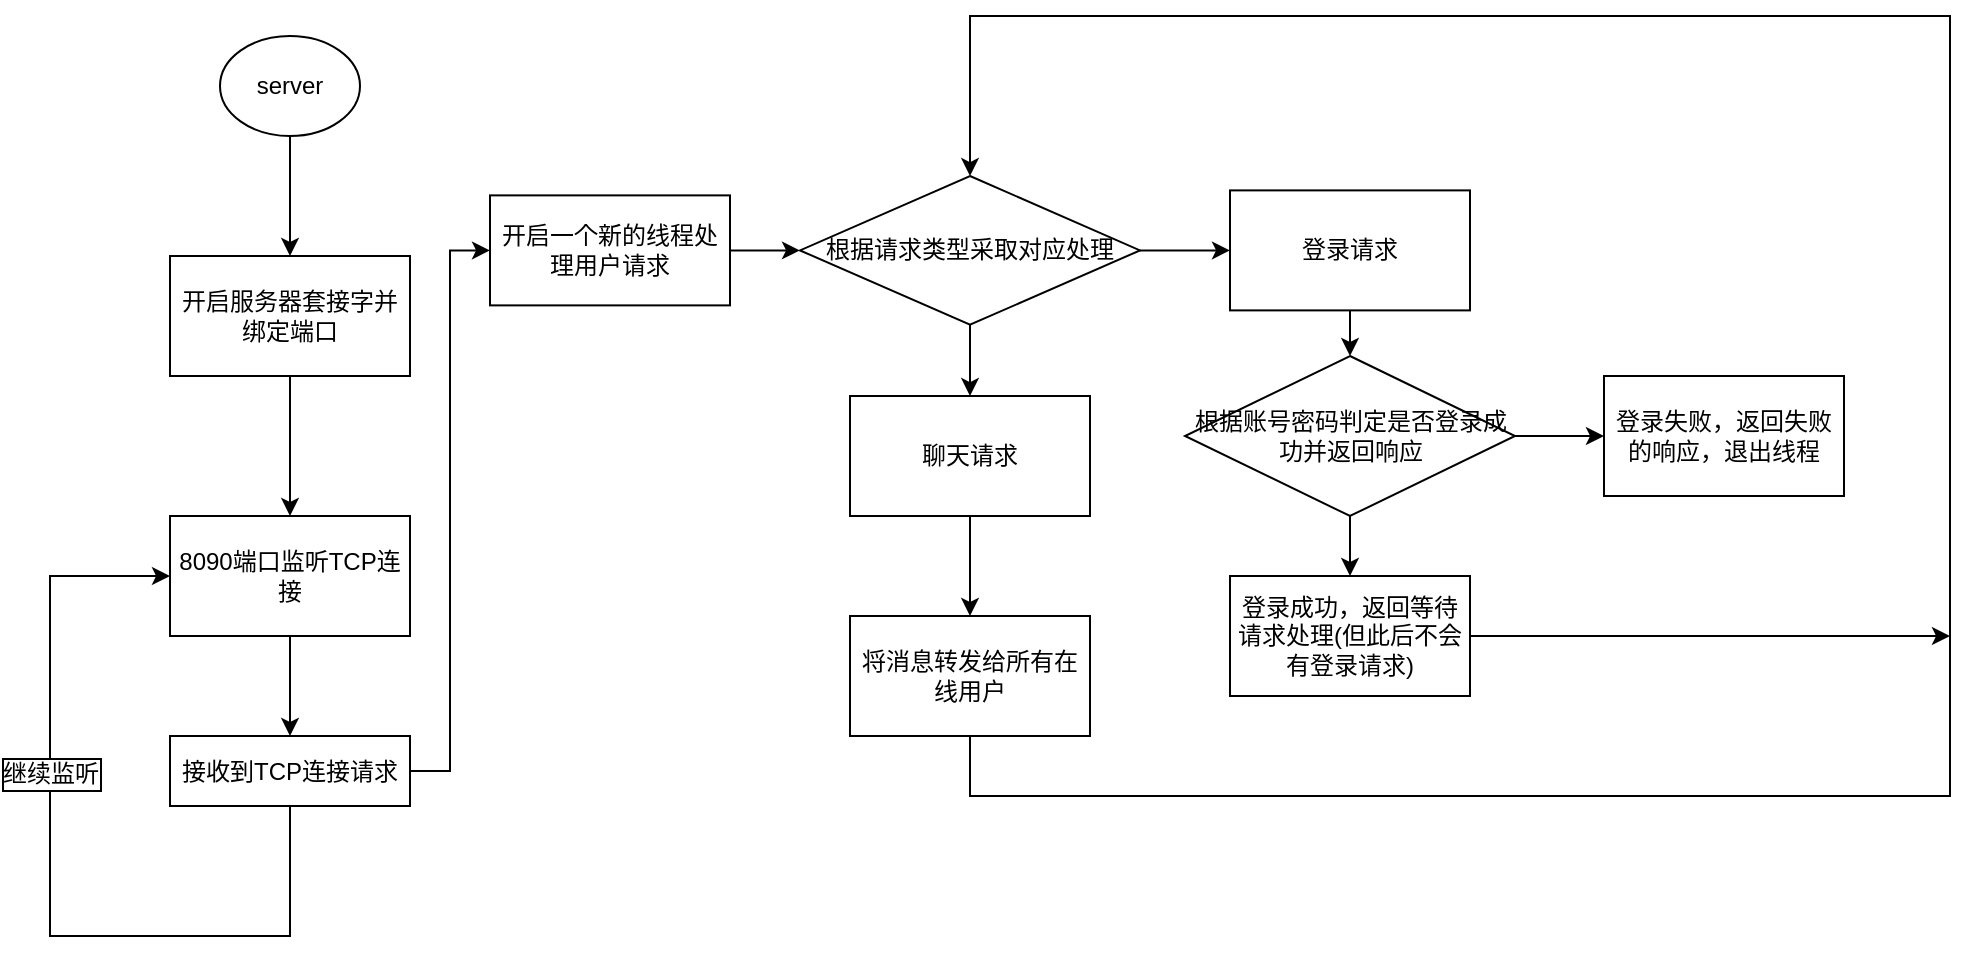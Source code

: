 <mxfile version="20.4.0" type="device"><diagram id="EQXxEr2PxguK7oBWII01" name="第 1 页"><mxGraphModel dx="1100" dy="549" grid="1" gridSize="10" guides="1" tooltips="1" connect="1" arrows="1" fold="1" page="1" pageScale="1" pageWidth="827" pageHeight="1169" math="0" shadow="0"><root><mxCell id="0"/><mxCell id="1" parent="0"/><mxCell id="i_Df0MB2AptH1TjDQITc-12" value="" style="edgeStyle=orthogonalEdgeStyle;rounded=0;orthogonalLoop=1;jettySize=auto;html=1;" parent="1" source="i_Df0MB2AptH1TjDQITc-1" target="i_Df0MB2AptH1TjDQITc-11" edge="1"><mxGeometry relative="1" as="geometry"/></mxCell><mxCell id="i_Df0MB2AptH1TjDQITc-1" value="server" style="ellipse;whiteSpace=wrap;html=1;" parent="1" vertex="1"><mxGeometry x="135" y="20" width="70" height="50" as="geometry"/></mxCell><mxCell id="i_Df0MB2AptH1TjDQITc-5" value="" style="edgeStyle=orthogonalEdgeStyle;rounded=0;orthogonalLoop=1;jettySize=auto;html=1;" parent="1" source="i_Df0MB2AptH1TjDQITc-2" target="i_Df0MB2AptH1TjDQITc-4" edge="1"><mxGeometry relative="1" as="geometry"/></mxCell><mxCell id="i_Df0MB2AptH1TjDQITc-2" value="8090端口监听TCP连接" style="whiteSpace=wrap;html=1;" parent="1" vertex="1"><mxGeometry x="110" y="260" width="120" height="60" as="geometry"/></mxCell><mxCell id="i_Df0MB2AptH1TjDQITc-7" value="" style="edgeStyle=orthogonalEdgeStyle;rounded=0;orthogonalLoop=1;jettySize=auto;html=1;entryX=0;entryY=0.5;entryDx=0;entryDy=0;" parent="1" source="i_Df0MB2AptH1TjDQITc-4" target="i_Df0MB2AptH1TjDQITc-6" edge="1"><mxGeometry relative="1" as="geometry"/></mxCell><mxCell id="i_Df0MB2AptH1TjDQITc-4" value="接收到TCP连接请求" style="whiteSpace=wrap;html=1;" parent="1" vertex="1"><mxGeometry x="110" y="370" width="120" height="35" as="geometry"/></mxCell><mxCell id="i_Df0MB2AptH1TjDQITc-19" value="" style="edgeStyle=orthogonalEdgeStyle;rounded=0;orthogonalLoop=1;jettySize=auto;html=1;fontSize=12;entryX=0;entryY=0.5;entryDx=0;entryDy=0;" parent="1" source="i_Df0MB2AptH1TjDQITc-6" target="i_Df0MB2AptH1TjDQITc-24" edge="1"><mxGeometry relative="1" as="geometry"><mxPoint x="470" y="327.5" as="targetPoint"/></mxGeometry></mxCell><mxCell id="i_Df0MB2AptH1TjDQITc-6" value="开启一个新的线程处理用户请求" style="whiteSpace=wrap;html=1;" parent="1" vertex="1"><mxGeometry x="270" y="99.69" width="120" height="55" as="geometry"/></mxCell><mxCell id="i_Df0MB2AptH1TjDQITc-14" value="" style="edgeStyle=orthogonalEdgeStyle;rounded=0;orthogonalLoop=1;jettySize=auto;html=1;" parent="1" source="i_Df0MB2AptH1TjDQITc-11" target="i_Df0MB2AptH1TjDQITc-2" edge="1"><mxGeometry relative="1" as="geometry"/></mxCell><mxCell id="i_Df0MB2AptH1TjDQITc-11" value="开启服务器套接字并绑定端口" style="rounded=0;whiteSpace=wrap;html=1;" parent="1" vertex="1"><mxGeometry x="110" y="130" width="120" height="60" as="geometry"/></mxCell><mxCell id="i_Df0MB2AptH1TjDQITc-16" value="" style="endArrow=classic;html=1;rounded=0;exitX=0.5;exitY=1;exitDx=0;exitDy=0;entryX=0;entryY=0.5;entryDx=0;entryDy=0;" parent="1" source="i_Df0MB2AptH1TjDQITc-4" target="i_Df0MB2AptH1TjDQITc-2" edge="1"><mxGeometry width="50" height="50" relative="1" as="geometry"><mxPoint x="390" y="360" as="sourcePoint"/><mxPoint x="440" y="310" as="targetPoint"/><Array as="points"><mxPoint x="170" y="470"/><mxPoint x="50" y="470"/><mxPoint x="50" y="290"/></Array></mxGeometry></mxCell><mxCell id="i_Df0MB2AptH1TjDQITc-17" value="&lt;font style=&quot;font-size: 12px;&quot;&gt;继续监听&lt;/font&gt;" style="edgeLabel;html=1;align=center;verticalAlign=middle;resizable=0;points=[];labelBorderColor=default;" parent="i_Df0MB2AptH1TjDQITc-16" vertex="1" connectable="0"><mxGeometry x="0.161" relative="1" as="geometry"><mxPoint y="-20" as="offset"/></mxGeometry></mxCell><mxCell id="i_Df0MB2AptH1TjDQITc-31" value="" style="edgeStyle=orthogonalEdgeStyle;rounded=0;orthogonalLoop=1;jettySize=auto;html=1;fontSize=12;" parent="1" source="i_Df0MB2AptH1TjDQITc-24" target="i_Df0MB2AptH1TjDQITc-25" edge="1"><mxGeometry relative="1" as="geometry"/></mxCell><mxCell id="i_Df0MB2AptH1TjDQITc-39" value="" style="edgeStyle=orthogonalEdgeStyle;rounded=0;orthogonalLoop=1;jettySize=auto;html=1;fontSize=12;" parent="1" source="i_Df0MB2AptH1TjDQITc-24" target="i_Df0MB2AptH1TjDQITc-38" edge="1"><mxGeometry relative="1" as="geometry"/></mxCell><mxCell id="i_Df0MB2AptH1TjDQITc-24" value="根据请求类型采取对应处理" style="rhombus;labelBorderColor=none;fontSize=12;fillColor=default;whiteSpace=wrap;" parent="1" vertex="1"><mxGeometry x="425" y="90.01" width="170" height="74.37" as="geometry"/></mxCell><mxCell id="i_Df0MB2AptH1TjDQITc-28" value="" style="edgeStyle=orthogonalEdgeStyle;rounded=0;orthogonalLoop=1;jettySize=auto;html=1;fontSize=12;" parent="1" source="i_Df0MB2AptH1TjDQITc-25" edge="1"><mxGeometry relative="1" as="geometry"><mxPoint x="700.0" y="179.995" as="targetPoint"/></mxGeometry></mxCell><mxCell id="i_Df0MB2AptH1TjDQITc-25" value="登录请求" style="whiteSpace=wrap;html=1;labelBorderColor=none;" parent="1" vertex="1"><mxGeometry x="640" y="97.195" width="120" height="60" as="geometry"/></mxCell><mxCell id="i_Df0MB2AptH1TjDQITc-34" value="" style="edgeStyle=orthogonalEdgeStyle;rounded=0;orthogonalLoop=1;jettySize=auto;html=1;fontSize=12;" parent="1" source="i_Df0MB2AptH1TjDQITc-32" target="i_Df0MB2AptH1TjDQITc-33" edge="1"><mxGeometry relative="1" as="geometry"/></mxCell><mxCell id="i_Df0MB2AptH1TjDQITc-37" value="" style="edgeStyle=orthogonalEdgeStyle;rounded=0;orthogonalLoop=1;jettySize=auto;html=1;fontSize=12;" parent="1" source="i_Df0MB2AptH1TjDQITc-32" target="i_Df0MB2AptH1TjDQITc-36" edge="1"><mxGeometry relative="1" as="geometry"/></mxCell><mxCell id="i_Df0MB2AptH1TjDQITc-32" value="根据账号密码判定是否登录成功并返回响应" style="rhombus;whiteSpace=wrap;html=1;labelBorderColor=none;fontSize=12;fillColor=default;" parent="1" vertex="1"><mxGeometry x="617.5" y="180" width="165" height="80" as="geometry"/></mxCell><mxCell id="i_Df0MB2AptH1TjDQITc-33" value="登录失败，返回失败的响应，退出线程" style="whiteSpace=wrap;html=1;labelBorderColor=none;" parent="1" vertex="1"><mxGeometry x="827" y="190" width="120" height="60" as="geometry"/></mxCell><mxCell id="i_Df0MB2AptH1TjDQITc-35" style="edgeStyle=orthogonalEdgeStyle;rounded=0;orthogonalLoop=1;jettySize=auto;html=1;exitX=0.5;exitY=1;exitDx=0;exitDy=0;fontSize=12;" parent="1" source="i_Df0MB2AptH1TjDQITc-32" target="i_Df0MB2AptH1TjDQITc-32" edge="1"><mxGeometry relative="1" as="geometry"/></mxCell><mxCell id="i_Df0MB2AptH1TjDQITc-36" value="登录成功，返回等待请求处理(但此后不会有登录请求)" style="whiteSpace=wrap;html=1;labelBorderColor=none;" parent="1" vertex="1"><mxGeometry x="640" y="290" width="120" height="60" as="geometry"/></mxCell><mxCell id="i_Df0MB2AptH1TjDQITc-42" value="" style="edgeStyle=orthogonalEdgeStyle;rounded=0;orthogonalLoop=1;jettySize=auto;html=1;fontSize=12;" parent="1" source="i_Df0MB2AptH1TjDQITc-38" target="i_Df0MB2AptH1TjDQITc-41" edge="1"><mxGeometry relative="1" as="geometry"/></mxCell><mxCell id="i_Df0MB2AptH1TjDQITc-38" value="聊天请求" style="whiteSpace=wrap;html=1;labelBorderColor=none;" parent="1" vertex="1"><mxGeometry x="450" y="200.005" width="120" height="60" as="geometry"/></mxCell><mxCell id="i_Df0MB2AptH1TjDQITc-40" style="edgeStyle=orthogonalEdgeStyle;rounded=0;orthogonalLoop=1;jettySize=auto;html=1;exitX=0.5;exitY=1;exitDx=0;exitDy=0;fontSize=12;" parent="1" source="i_Df0MB2AptH1TjDQITc-38" target="i_Df0MB2AptH1TjDQITc-38" edge="1"><mxGeometry relative="1" as="geometry"/></mxCell><mxCell id="i_Df0MB2AptH1TjDQITc-41" value="将消息转发给所有在线用户" style="whiteSpace=wrap;html=1;labelBorderColor=none;" parent="1" vertex="1"><mxGeometry x="450" y="309.995" width="120" height="60" as="geometry"/></mxCell><mxCell id="i_Df0MB2AptH1TjDQITc-43" value="" style="endArrow=classic;html=1;rounded=0;fontSize=12;entryX=0.5;entryY=0;entryDx=0;entryDy=0;" parent="1" target="i_Df0MB2AptH1TjDQITc-24" edge="1"><mxGeometry width="50" height="50" relative="1" as="geometry"><mxPoint x="510" y="370" as="sourcePoint"/><mxPoint x="570" y="410" as="targetPoint"/><Array as="points"><mxPoint x="510" y="400"/><mxPoint x="740" y="400"/><mxPoint x="1000" y="400"/><mxPoint x="1000" y="10"/><mxPoint x="510" y="10"/></Array></mxGeometry></mxCell><mxCell id="i_Df0MB2AptH1TjDQITc-45" value="" style="endArrow=classic;html=1;rounded=0;fontSize=12;exitX=1;exitY=0.5;exitDx=0;exitDy=0;" parent="1" source="i_Df0MB2AptH1TjDQITc-36" edge="1"><mxGeometry width="50" height="50" relative="1" as="geometry"><mxPoint x="510" y="370" as="sourcePoint"/><mxPoint x="1000" y="320" as="targetPoint"/><Array as="points"/></mxGeometry></mxCell></root></mxGraphModel></diagram></mxfile>